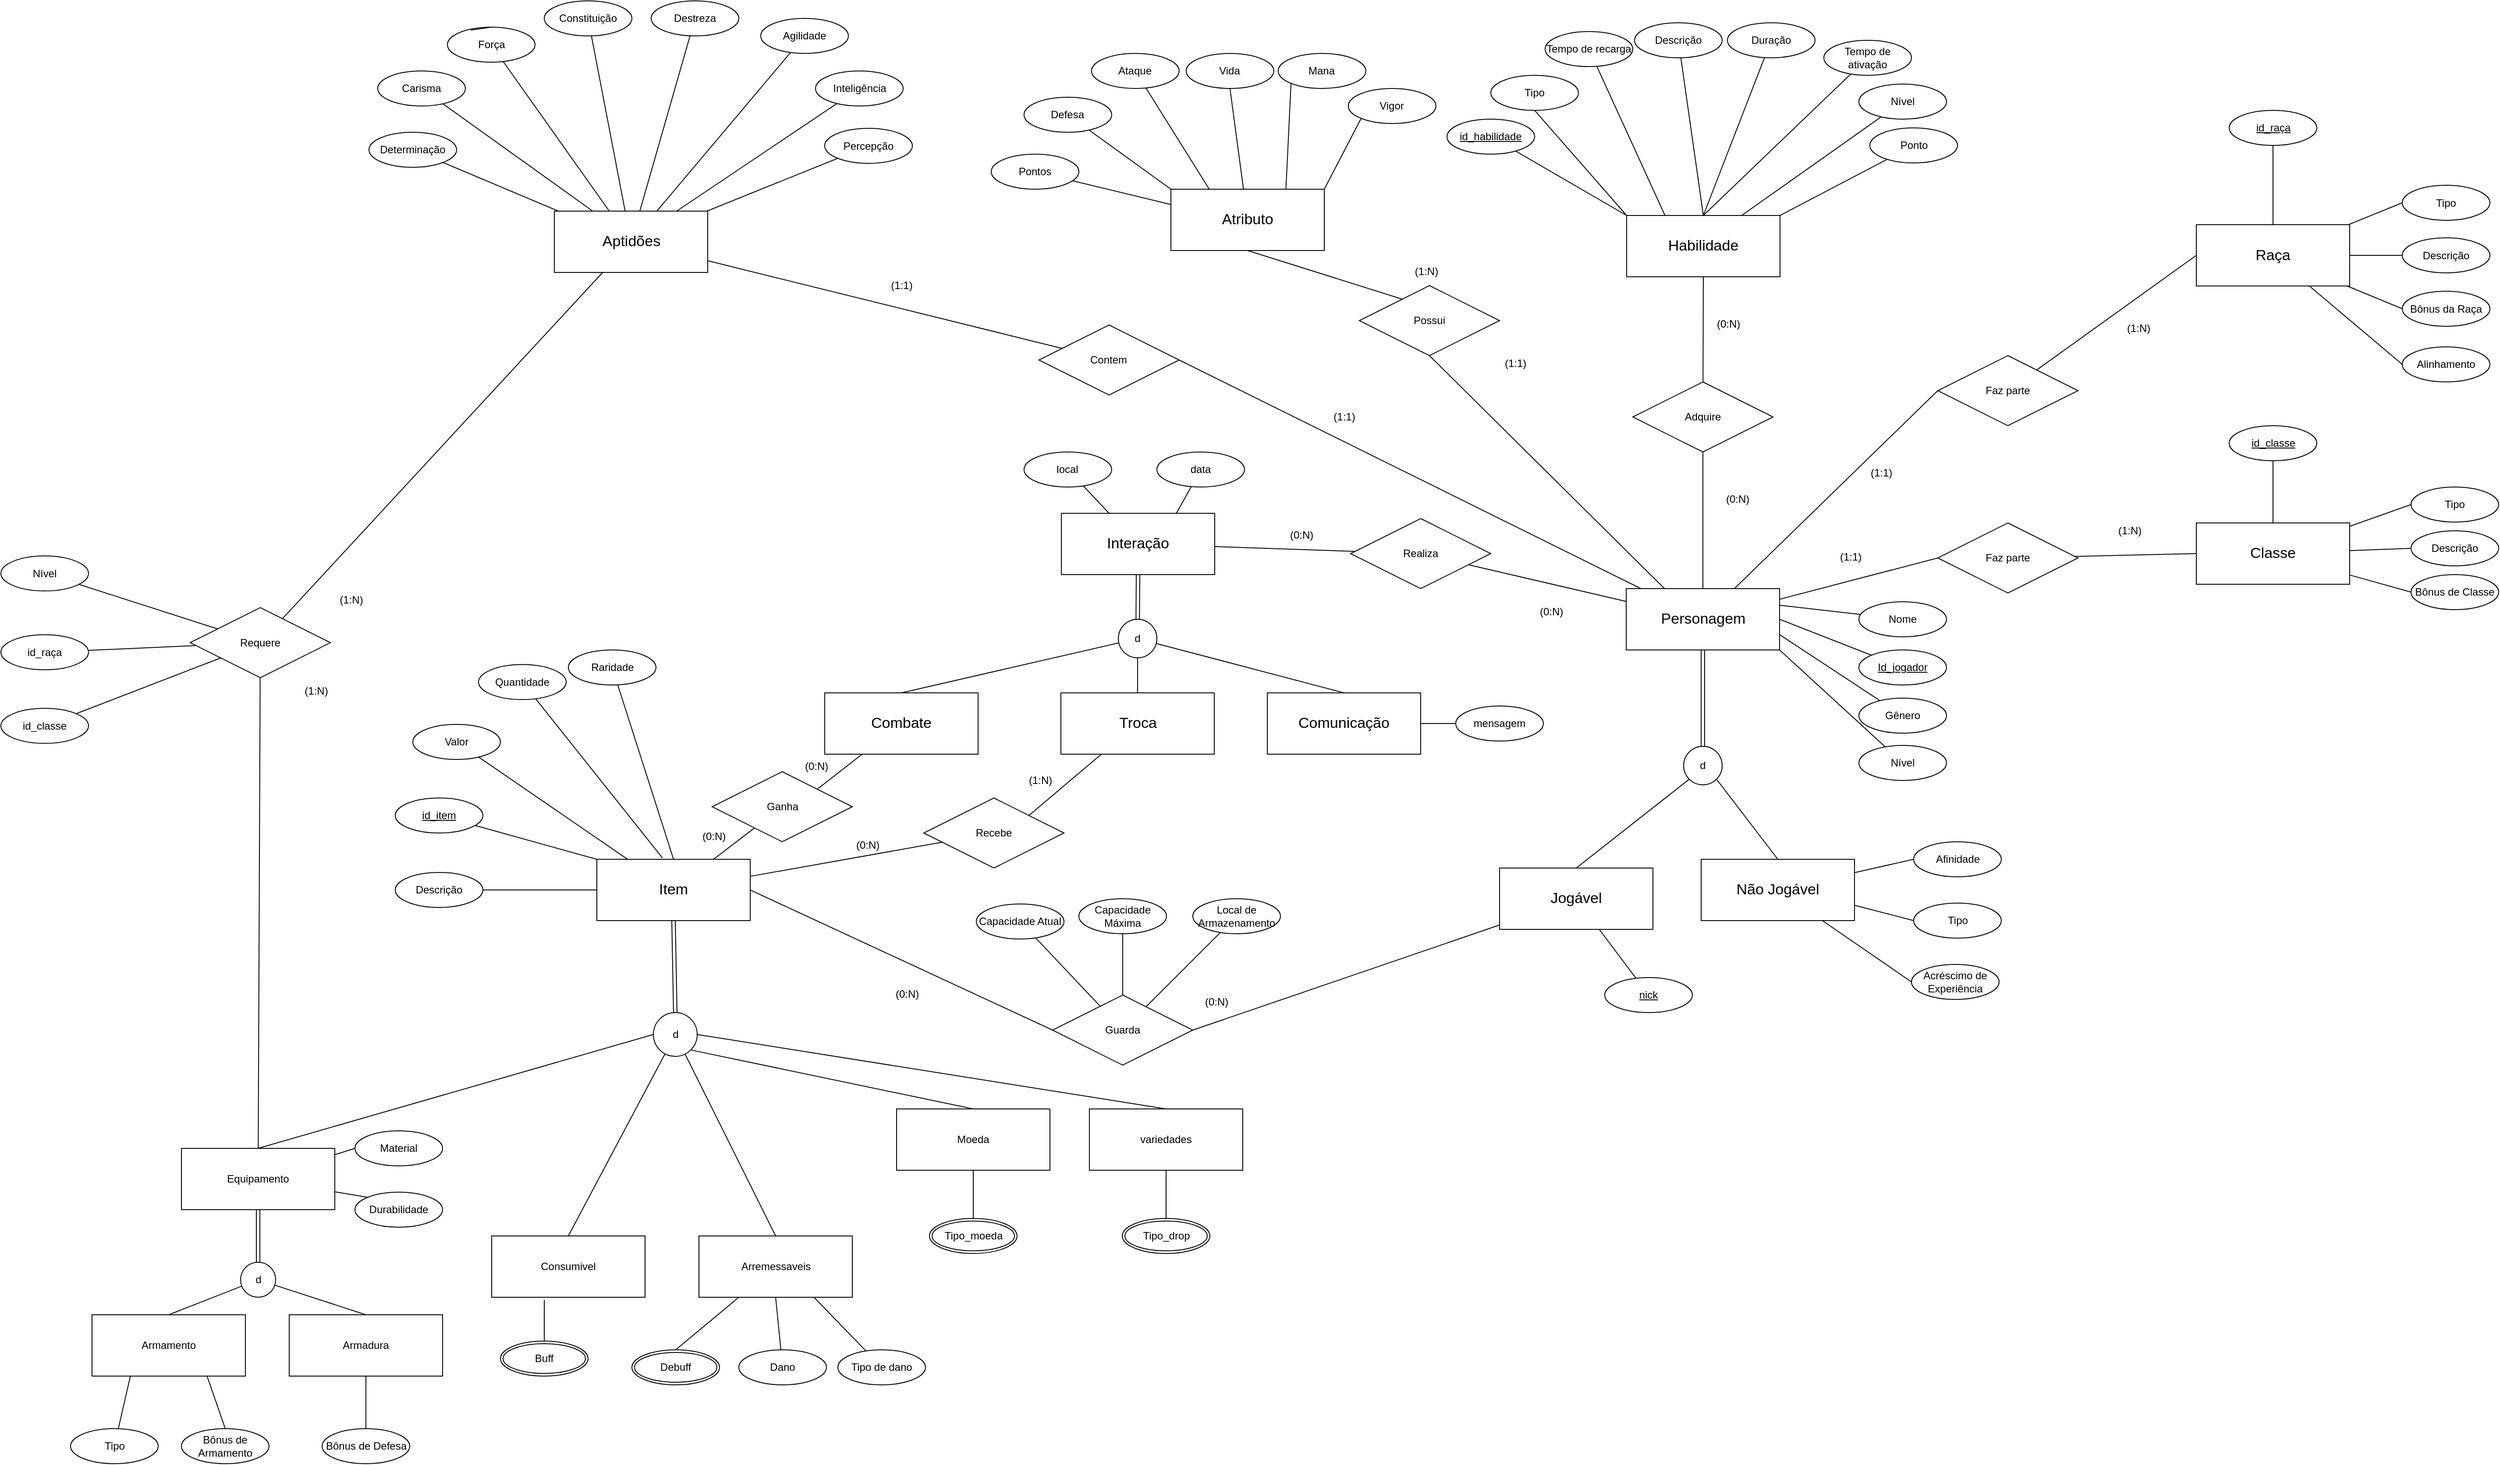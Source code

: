 <mxfile version="14.6.13" type="device"><diagram id="tmsXc1VsLftQK-S9QspB" name="Page-1"><mxGraphModel dx="2292" dy="1714" grid="1" gridSize="10" guides="1" tooltips="1" connect="1" arrows="1" fold="1" page="1" pageScale="1" pageWidth="850" pageHeight="1100" background="none" math="0" shadow="0"><root><mxCell id="0"/><mxCell id="1" parent="0"/><mxCell id="UfMLqXG449x0Nd_zkVN_-4" style="rounded=0;orthogonalLoop=1;jettySize=auto;html=1;entryX=0.5;entryY=0;entryDx=0;entryDy=0;exitX=1;exitY=1;exitDx=0;exitDy=0;endArrow=none;endFill=0;" parent="1" source="UfMLqXG449x0Nd_zkVN_-6" target="UfMLqXG449x0Nd_zkVN_-3" edge="1"><mxGeometry relative="1" as="geometry"/></mxCell><mxCell id="UfMLqXG449x0Nd_zkVN_-5" style="edgeStyle=none;rounded=0;orthogonalLoop=1;jettySize=auto;html=1;entryX=0.5;entryY=0;entryDx=0;entryDy=0;endArrow=none;endFill=0;exitX=0;exitY=1;exitDx=0;exitDy=0;" parent="1" source="UfMLqXG449x0Nd_zkVN_-6" target="UfMLqXG449x0Nd_zkVN_-2" edge="1"><mxGeometry relative="1" as="geometry"/></mxCell><mxCell id="UfMLqXG449x0Nd_zkVN_-10" style="edgeStyle=none;rounded=0;orthogonalLoop=1;jettySize=auto;html=1;entryX=0.5;entryY=1;entryDx=0;entryDy=0;endArrow=none;endFill=0;exitX=0.5;exitY=0;exitDx=0;exitDy=0;" parent="1" source="UfMLqXG449x0Nd_zkVN_-1" target="UfMLqXG449x0Nd_zkVN_-8" edge="1"><mxGeometry relative="1" as="geometry"/></mxCell><mxCell id="UfMLqXG449x0Nd_zkVN_-135" style="edgeStyle=none;rounded=0;orthogonalLoop=1;jettySize=auto;html=1;entryX=0;entryY=0.5;entryDx=0;entryDy=0;endArrow=none;endFill=0;" parent="1" source="UfMLqXG449x0Nd_zkVN_-1" target="UfMLqXG449x0Nd_zkVN_-134" edge="1"><mxGeometry relative="1" as="geometry"/></mxCell><mxCell id="UfMLqXG449x0Nd_zkVN_-152" style="edgeStyle=none;rounded=0;orthogonalLoop=1;jettySize=auto;html=1;entryX=0;entryY=0.5;entryDx=0;entryDy=0;endArrow=none;endFill=0;" parent="1" source="UfMLqXG449x0Nd_zkVN_-1" target="UfMLqXG449x0Nd_zkVN_-151" edge="1"><mxGeometry relative="1" as="geometry"/></mxCell><mxCell id="MLHdVQ06Y4vtIPEDJlPi-19" style="edgeStyle=none;rounded=0;orthogonalLoop=1;jettySize=auto;html=1;endArrow=none;endFill=0;" edge="1" parent="1" source="UfMLqXG449x0Nd_zkVN_-1" target="MLHdVQ06Y4vtIPEDJlPi-6"><mxGeometry relative="1" as="geometry"/></mxCell><mxCell id="MLHdVQ06Y4vtIPEDJlPi-58" style="edgeStyle=none;rounded=0;orthogonalLoop=1;jettySize=auto;html=1;endArrow=none;endFill=0;entryX=1;entryY=0.5;entryDx=0;entryDy=0;" edge="1" parent="1" source="UfMLqXG449x0Nd_zkVN_-1" target="9kv2LusUSg2hMt4kc4yr-14"><mxGeometry relative="1" as="geometry"><mxPoint x="530.0" y="-580" as="targetPoint"/></mxGeometry></mxCell><mxCell id="UfMLqXG449x0Nd_zkVN_-1" value="&lt;font style=&quot;font-size: 17px&quot;&gt;Personagem&lt;/font&gt;" style="whiteSpace=wrap;html=1;align=center;" parent="1" vertex="1"><mxGeometry x="1264.5" y="-189" width="175" height="70" as="geometry"/></mxCell><mxCell id="-CK3nTckYs2CJpSgTwMg-112" style="edgeStyle=none;rounded=0;orthogonalLoop=1;jettySize=auto;html=1;entryX=0;entryY=0.5;entryDx=0;entryDy=0;endArrow=none;endFill=0;" parent="1" source="UfMLqXG449x0Nd_zkVN_-3" target="-CK3nTckYs2CJpSgTwMg-111" edge="1"><mxGeometry relative="1" as="geometry"/></mxCell><mxCell id="MLHdVQ06Y4vtIPEDJlPi-17" style="edgeStyle=none;rounded=0;orthogonalLoop=1;jettySize=auto;html=1;entryX=0;entryY=0.5;entryDx=0;entryDy=0;endArrow=none;endFill=0;" edge="1" parent="1" source="UfMLqXG449x0Nd_zkVN_-3" target="MLHdVQ06Y4vtIPEDJlPi-16"><mxGeometry relative="1" as="geometry"/></mxCell><mxCell id="UfMLqXG449x0Nd_zkVN_-3" value="&lt;font style=&quot;font-size: 17px&quot;&gt;Não Jogável&lt;/font&gt;" style="whiteSpace=wrap;html=1;align=center;" parent="1" vertex="1"><mxGeometry x="1350" y="120" width="175" height="70" as="geometry"/></mxCell><mxCell id="UfMLqXG449x0Nd_zkVN_-7" style="edgeStyle=none;rounded=0;orthogonalLoop=1;jettySize=auto;html=1;entryX=0.5;entryY=1;entryDx=0;entryDy=0;endArrow=none;endFill=0;shape=link;" parent="1" source="UfMLqXG449x0Nd_zkVN_-6" target="UfMLqXG449x0Nd_zkVN_-1" edge="1"><mxGeometry relative="1" as="geometry"/></mxCell><mxCell id="UfMLqXG449x0Nd_zkVN_-6" value="d" style="ellipse;whiteSpace=wrap;html=1;align=center;" parent="1" vertex="1"><mxGeometry x="1330" y="-9" width="44" height="44" as="geometry"/></mxCell><mxCell id="UfMLqXG449x0Nd_zkVN_-11" style="edgeStyle=none;rounded=0;orthogonalLoop=1;jettySize=auto;html=1;entryX=0.5;entryY=1;entryDx=0;entryDy=0;endArrow=none;endFill=0;" parent="1" source="UfMLqXG449x0Nd_zkVN_-8" target="UfMLqXG449x0Nd_zkVN_-9" edge="1"><mxGeometry relative="1" as="geometry"/></mxCell><mxCell id="UfMLqXG449x0Nd_zkVN_-8" value="Adquire" style="shape=rhombus;perimeter=rhombusPerimeter;whiteSpace=wrap;html=1;align=center;" parent="1" vertex="1"><mxGeometry x="1272" y="-425" width="160" height="80" as="geometry"/></mxCell><mxCell id="UfMLqXG449x0Nd_zkVN_-9" value="&lt;font style=&quot;font-size: 17px&quot;&gt;Habilidade&lt;/font&gt;" style="whiteSpace=wrap;html=1;align=center;" parent="1" vertex="1"><mxGeometry x="1265" y="-615" width="175" height="70" as="geometry"/></mxCell><mxCell id="UfMLqXG449x0Nd_zkVN_-12" style="edgeStyle=none;rounded=0;orthogonalLoop=1;jettySize=auto;html=1;entryX=0.5;entryY=1;entryDx=0;entryDy=0;endArrow=none;endFill=0;exitX=0.25;exitY=0;exitDx=0;exitDy=0;" parent="1" source="UfMLqXG449x0Nd_zkVN_-1" target="UfMLqXG449x0Nd_zkVN_-14" edge="1"><mxGeometry relative="1" as="geometry"><mxPoint x="870.003" y="-255" as="sourcePoint"/></mxGeometry></mxCell><mxCell id="UfMLqXG449x0Nd_zkVN_-13" style="edgeStyle=none;rounded=0;orthogonalLoop=1;jettySize=auto;html=1;entryX=0.5;entryY=1;entryDx=0;entryDy=0;endArrow=none;endFill=0;" parent="1" target="UfMLqXG449x0Nd_zkVN_-15" edge="1"><mxGeometry relative="1" as="geometry"><mxPoint x="1062.589" y="-502.584" as="sourcePoint"/></mxGeometry></mxCell><mxCell id="UfMLqXG449x0Nd_zkVN_-14" value="Possui" style="shape=rhombus;perimeter=rhombusPerimeter;whiteSpace=wrap;html=1;align=center;" parent="1" vertex="1"><mxGeometry x="960" y="-535" width="160" height="80" as="geometry"/></mxCell><mxCell id="UfMLqXG449x0Nd_zkVN_-201" style="edgeStyle=none;rounded=0;orthogonalLoop=1;jettySize=auto;html=1;entryX=0.5;entryY=1;entryDx=0;entryDy=0;endArrow=none;endFill=0;" parent="1" source="UfMLqXG449x0Nd_zkVN_-15" target="UfMLqXG449x0Nd_zkVN_-198" edge="1"><mxGeometry relative="1" as="geometry"/></mxCell><mxCell id="UfMLqXG449x0Nd_zkVN_-202" style="edgeStyle=none;rounded=0;orthogonalLoop=1;jettySize=auto;html=1;entryX=0;entryY=1;entryDx=0;entryDy=0;endArrow=none;endFill=0;exitX=0.75;exitY=0;exitDx=0;exitDy=0;" parent="1" source="UfMLqXG449x0Nd_zkVN_-15" target="UfMLqXG449x0Nd_zkVN_-199" edge="1"><mxGeometry relative="1" as="geometry"/></mxCell><mxCell id="UfMLqXG449x0Nd_zkVN_-203" style="edgeStyle=none;rounded=0;orthogonalLoop=1;jettySize=auto;html=1;entryX=0;entryY=1;entryDx=0;entryDy=0;endArrow=none;endFill=0;exitX=1;exitY=0;exitDx=0;exitDy=0;" parent="1" source="UfMLqXG449x0Nd_zkVN_-15" target="UfMLqXG449x0Nd_zkVN_-200" edge="1"><mxGeometry relative="1" as="geometry"/></mxCell><mxCell id="UfMLqXG449x0Nd_zkVN_-15" value="&lt;font style=&quot;font-size: 17px&quot;&gt;Atributo&lt;/font&gt;" style="whiteSpace=wrap;html=1;align=center;" parent="1" vertex="1"><mxGeometry x="745" y="-645" width="175" height="70" as="geometry"/></mxCell><mxCell id="UfMLqXG449x0Nd_zkVN_-16" style="edgeStyle=none;rounded=0;orthogonalLoop=1;jettySize=auto;html=1;entryX=1;entryY=0.5;entryDx=0;entryDy=0;endArrow=none;endFill=0;" parent="1" source="UfMLqXG449x0Nd_zkVN_-2" target="UfMLqXG449x0Nd_zkVN_-18" edge="1"><mxGeometry relative="1" as="geometry"><mxPoint x="1095" y="160" as="sourcePoint"/></mxGeometry></mxCell><mxCell id="UfMLqXG449x0Nd_zkVN_-17" style="edgeStyle=none;rounded=0;orthogonalLoop=1;jettySize=auto;html=1;entryX=1;entryY=0.5;entryDx=0;entryDy=0;endArrow=none;endFill=0;exitX=0;exitY=0.5;exitDx=0;exitDy=0;" parent="1" source="UfMLqXG449x0Nd_zkVN_-18" target="UfMLqXG449x0Nd_zkVN_-19" edge="1"><mxGeometry relative="1" as="geometry"><mxPoint x="732" y="145" as="sourcePoint"/></mxGeometry></mxCell><mxCell id="-CK3nTckYs2CJpSgTwMg-92" style="edgeStyle=none;rounded=0;orthogonalLoop=1;jettySize=auto;html=1;entryX=0.5;entryY=1;entryDx=0;entryDy=0;endArrow=none;endFill=0;" parent="1" source="UfMLqXG449x0Nd_zkVN_-18" target="-CK3nTckYs2CJpSgTwMg-91" edge="1"><mxGeometry relative="1" as="geometry"/></mxCell><mxCell id="UfMLqXG449x0Nd_zkVN_-18" value="Guarda" style="shape=rhombus;perimeter=rhombusPerimeter;whiteSpace=wrap;html=1;align=center;" parent="1" vertex="1"><mxGeometry x="610" y="275" width="160" height="80" as="geometry"/></mxCell><mxCell id="UfMLqXG449x0Nd_zkVN_-68" style="edgeStyle=none;shape=link;rounded=0;orthogonalLoop=1;jettySize=auto;html=1;entryX=0.5;entryY=0;entryDx=0;entryDy=0;endArrow=none;endFill=0;exitX=0.5;exitY=1;exitDx=0;exitDy=0;" parent="1" source="UfMLqXG449x0Nd_zkVN_-19" target="UfMLqXG449x0Nd_zkVN_-65" edge="1"><mxGeometry relative="1" as="geometry"><mxPoint x="210" y="215" as="sourcePoint"/></mxGeometry></mxCell><mxCell id="UfMLqXG449x0Nd_zkVN_-19" value="&lt;font style=&quot;font-size: 17px&quot;&gt;Item&lt;/font&gt;" style="whiteSpace=wrap;html=1;align=center;" parent="1" vertex="1"><mxGeometry x="90.0" y="120" width="175" height="70" as="geometry"/></mxCell><mxCell id="UfMLqXG449x0Nd_zkVN_-95" style="edgeStyle=none;rounded=0;orthogonalLoop=1;jettySize=auto;html=1;entryX=0;entryY=0.5;entryDx=0;entryDy=0;endArrow=none;endFill=0;exitX=1;exitY=0.75;exitDx=0;exitDy=0;" parent="1" source="UfMLqXG449x0Nd_zkVN_-3" target="-CK3nTckYs2CJpSgTwMg-181" edge="1"><mxGeometry relative="1" as="geometry"><mxPoint x="1742.5" y="375" as="targetPoint"/></mxGeometry></mxCell><mxCell id="UfMLqXG449x0Nd_zkVN_-31" value="Moeda" style="whiteSpace=wrap;html=1;align=center;" parent="1" vertex="1"><mxGeometry x="432" y="405" width="175" height="70" as="geometry"/></mxCell><mxCell id="-CK3nTckYs2CJpSgTwMg-12" style="edgeStyle=none;rounded=0;orthogonalLoop=1;jettySize=auto;html=1;entryX=0.343;entryY=1.043;entryDx=0;entryDy=0;endArrow=none;endFill=0;exitX=0.5;exitY=0;exitDx=0;exitDy=0;entryPerimeter=0;" parent="1" source="-CK3nTckYs2CJpSgTwMg-15" target="-CK3nTckYs2CJpSgTwMg-5" edge="1"><mxGeometry relative="1" as="geometry"><mxPoint x="-110.0" y="585" as="sourcePoint"/></mxGeometry></mxCell><mxCell id="UfMLqXG449x0Nd_zkVN_-41" value="Material" style="ellipse;whiteSpace=wrap;html=1;align=center;" parent="1" vertex="1"><mxGeometry x="-186" y="430" width="100" height="40" as="geometry"/></mxCell><mxCell id="UfMLqXG449x0Nd_zkVN_-42" value="Bônus de Defesa" style="ellipse;whiteSpace=wrap;html=1;align=center;" parent="1" vertex="1"><mxGeometry x="-223.5" y="770" width="100" height="40" as="geometry"/></mxCell><mxCell id="UfMLqXG449x0Nd_zkVN_-43" value="Durabilidade" style="ellipse;whiteSpace=wrap;html=1;align=center;" parent="1" vertex="1"><mxGeometry x="-186" y="500" width="100" height="40" as="geometry"/></mxCell><mxCell id="UfMLqXG449x0Nd_zkVN_-44" style="edgeStyle=none;rounded=0;orthogonalLoop=1;jettySize=auto;html=1;entryX=0.5;entryY=0;entryDx=0;entryDy=0;endArrow=none;endFill=0;shape=link;" parent="1" source="UfMLqXG449x0Nd_zkVN_-47" target="UfMLqXG449x0Nd_zkVN_-50" edge="1"><mxGeometry relative="1" as="geometry"/></mxCell><mxCell id="UfMLqXG449x0Nd_zkVN_-45" style="edgeStyle=none;rounded=0;orthogonalLoop=1;jettySize=auto;html=1;endArrow=none;endFill=0;entryX=0;entryY=0.5;entryDx=0;entryDy=0;" parent="1" source="UfMLqXG449x0Nd_zkVN_-47" target="UfMLqXG449x0Nd_zkVN_-41" edge="1"><mxGeometry relative="1" as="geometry"><mxPoint x="-186" y="460" as="targetPoint"/></mxGeometry></mxCell><mxCell id="UfMLqXG449x0Nd_zkVN_-46" style="edgeStyle=none;rounded=0;orthogonalLoop=1;jettySize=auto;html=1;entryX=0;entryY=0;entryDx=0;entryDy=0;endArrow=none;endFill=0;" parent="1" source="UfMLqXG449x0Nd_zkVN_-47" target="UfMLqXG449x0Nd_zkVN_-43" edge="1"><mxGeometry relative="1" as="geometry"/></mxCell><mxCell id="UfMLqXG449x0Nd_zkVN_-47" value="Equipamento" style="whiteSpace=wrap;html=1;align=center;" parent="1" vertex="1"><mxGeometry x="-384" y="450" width="175" height="70" as="geometry"/></mxCell><mxCell id="UfMLqXG449x0Nd_zkVN_-48" style="edgeStyle=none;rounded=0;orthogonalLoop=1;jettySize=auto;html=1;entryX=0.5;entryY=0;entryDx=0;entryDy=0;endArrow=none;endFill=0;" parent="1" source="UfMLqXG449x0Nd_zkVN_-50" target="UfMLqXG449x0Nd_zkVN_-52" edge="1"><mxGeometry relative="1" as="geometry"/></mxCell><mxCell id="UfMLqXG449x0Nd_zkVN_-49" style="edgeStyle=none;rounded=0;orthogonalLoop=1;jettySize=auto;html=1;entryX=0.5;entryY=0;entryDx=0;entryDy=0;endArrow=none;endFill=0;entryPerimeter=0;" parent="1" source="UfMLqXG449x0Nd_zkVN_-50" target="UfMLqXG449x0Nd_zkVN_-54" edge="1"><mxGeometry relative="1" as="geometry"/></mxCell><mxCell id="UfMLqXG449x0Nd_zkVN_-50" value="d" style="ellipse;whiteSpace=wrap;html=1;align=center;" parent="1" vertex="1"><mxGeometry x="-316.5" y="580" width="40" height="40" as="geometry"/></mxCell><mxCell id="UfMLqXG449x0Nd_zkVN_-51" style="edgeStyle=none;rounded=0;orthogonalLoop=1;jettySize=auto;html=1;entryX=0.5;entryY=0;entryDx=0;entryDy=0;endArrow=none;endFill=0;exitX=0.75;exitY=1;exitDx=0;exitDy=0;" parent="1" source="UfMLqXG449x0Nd_zkVN_-52" target="-CK3nTckYs2CJpSgTwMg-30" edge="1"><mxGeometry relative="1" as="geometry"><mxPoint x="-334" y="770" as="targetPoint"/></mxGeometry></mxCell><mxCell id="UfMLqXG449x0Nd_zkVN_-52" value="Armamento" style="whiteSpace=wrap;html=1;align=center;" parent="1" vertex="1"><mxGeometry x="-486" y="640" width="175" height="70" as="geometry"/></mxCell><mxCell id="UfMLqXG449x0Nd_zkVN_-53" style="edgeStyle=none;rounded=0;orthogonalLoop=1;jettySize=auto;html=1;endArrow=none;endFill=0;entryX=0.5;entryY=0;entryDx=0;entryDy=0;" parent="1" source="UfMLqXG449x0Nd_zkVN_-54" target="UfMLqXG449x0Nd_zkVN_-42" edge="1"><mxGeometry relative="1" as="geometry"/></mxCell><mxCell id="UfMLqXG449x0Nd_zkVN_-54" value="Armadura" style="whiteSpace=wrap;html=1;align=center;" parent="1" vertex="1"><mxGeometry x="-261" y="640" width="175" height="70" as="geometry"/></mxCell><mxCell id="UfMLqXG449x0Nd_zkVN_-55" value="variedades" style="whiteSpace=wrap;html=1;align=center;" parent="1" vertex="1"><mxGeometry x="652" y="405" width="175" height="70" as="geometry"/></mxCell><mxCell id="UfMLqXG449x0Nd_zkVN_-56" value="" style="edgeStyle=none;rounded=0;orthogonalLoop=1;jettySize=auto;html=1;endArrow=none;endFill=0;entryX=0.5;entryY=1;entryDx=0;entryDy=0;" parent="1" source="UfMLqXG449x0Nd_zkVN_-57" target="UfMLqXG449x0Nd_zkVN_-31" edge="1"><mxGeometry relative="1" as="geometry"/></mxCell><mxCell id="UfMLqXG449x0Nd_zkVN_-57" value="Tipo_moeda" style="ellipse;shape=doubleEllipse;margin=3;whiteSpace=wrap;html=1;align=center;strokeWidth=1;" parent="1" vertex="1"><mxGeometry x="469.5" y="530" width="100" height="40" as="geometry"/></mxCell><mxCell id="UfMLqXG449x0Nd_zkVN_-58" value="" style="edgeStyle=none;rounded=0;orthogonalLoop=1;jettySize=auto;html=1;endArrow=none;endFill=0;entryX=0.5;entryY=1;entryDx=0;entryDy=0;" parent="1" source="UfMLqXG449x0Nd_zkVN_-59" target="UfMLqXG449x0Nd_zkVN_-55" edge="1"><mxGeometry relative="1" as="geometry"><mxPoint x="612" y="485" as="targetPoint"/></mxGeometry></mxCell><mxCell id="UfMLqXG449x0Nd_zkVN_-59" value="Tipo_drop" style="ellipse;shape=doubleEllipse;margin=3;whiteSpace=wrap;html=1;align=center;strokeWidth=1;" parent="1" vertex="1"><mxGeometry x="689.5" y="530" width="100" height="40" as="geometry"/></mxCell><mxCell id="UfMLqXG449x0Nd_zkVN_-60" style="edgeStyle=none;rounded=0;orthogonalLoop=1;jettySize=auto;html=1;entryX=0.25;entryY=1;entryDx=0;entryDy=0;endArrow=none;endFill=0;" parent="1" source="UfMLqXG449x0Nd_zkVN_-61" target="UfMLqXG449x0Nd_zkVN_-52" edge="1"><mxGeometry relative="1" as="geometry"/></mxCell><mxCell id="UfMLqXG449x0Nd_zkVN_-61" value="Tipo" style="ellipse;whiteSpace=wrap;html=1;align=center;strokeWidth=1;" parent="1" vertex="1"><mxGeometry x="-510.5" y="770" width="100" height="40" as="geometry"/></mxCell><mxCell id="UfMLqXG449x0Nd_zkVN_-63" style="edgeStyle=none;rounded=0;orthogonalLoop=1;jettySize=auto;html=1;entryX=0.5;entryY=0;entryDx=0;entryDy=0;endArrow=none;endFill=0;exitX=0;exitY=0.5;exitDx=0;exitDy=0;" parent="1" source="UfMLqXG449x0Nd_zkVN_-65" target="UfMLqXG449x0Nd_zkVN_-47" edge="1"><mxGeometry relative="1" as="geometry"><mxPoint x="191.923" y="318.946" as="sourcePoint"/><mxPoint x="202" y="421.67" as="targetPoint"/></mxGeometry></mxCell><mxCell id="UfMLqXG449x0Nd_zkVN_-64" style="edgeStyle=none;rounded=0;orthogonalLoop=1;jettySize=auto;html=1;entryX=0.5;entryY=0;entryDx=0;entryDy=0;endArrow=none;endFill=0;exitX=1;exitY=1;exitDx=0;exitDy=0;" parent="1" source="UfMLqXG449x0Nd_zkVN_-65" target="UfMLqXG449x0Nd_zkVN_-31" edge="1"><mxGeometry relative="1" as="geometry"><mxPoint x="220.159" y="310.051" as="sourcePoint"/><mxPoint x="442" y="421.67" as="targetPoint"/></mxGeometry></mxCell><mxCell id="MLHdVQ06Y4vtIPEDJlPi-80" style="edgeStyle=none;rounded=0;orthogonalLoop=1;jettySize=auto;html=1;entryX=0.5;entryY=0;entryDx=0;entryDy=0;endArrow=none;endFill=0;" edge="1" parent="1" source="UfMLqXG449x0Nd_zkVN_-65" target="-CK3nTckYs2CJpSgTwMg-5"><mxGeometry relative="1" as="geometry"/></mxCell><mxCell id="MLHdVQ06Y4vtIPEDJlPi-81" style="edgeStyle=none;rounded=0;orthogonalLoop=1;jettySize=auto;html=1;entryX=0.5;entryY=0;entryDx=0;entryDy=0;endArrow=none;endFill=0;" edge="1" parent="1" source="UfMLqXG449x0Nd_zkVN_-65" target="-CK3nTckYs2CJpSgTwMg-9"><mxGeometry relative="1" as="geometry"/></mxCell><mxCell id="UfMLqXG449x0Nd_zkVN_-65" value="d" style="ellipse;whiteSpace=wrap;html=1;align=center;" parent="1" vertex="1"><mxGeometry x="154.5" y="295" width="50" height="50" as="geometry"/></mxCell><mxCell id="UfMLqXG449x0Nd_zkVN_-67" style="edgeStyle=none;rounded=0;orthogonalLoop=1;jettySize=auto;html=1;entryX=1;entryY=0.5;entryDx=0;entryDy=0;endArrow=none;endFill=0;exitX=0.5;exitY=0;exitDx=0;exitDy=0;" parent="1" source="UfMLqXG449x0Nd_zkVN_-55" target="UfMLqXG449x0Nd_zkVN_-65" edge="1"><mxGeometry relative="1" as="geometry"><mxPoint x="522" y="421.67" as="sourcePoint"/></mxGeometry></mxCell><mxCell id="MLHdVQ06Y4vtIPEDJlPi-76" style="edgeStyle=none;rounded=0;orthogonalLoop=1;jettySize=auto;html=1;endArrow=none;endFill=0;" edge="1" parent="1" source="UfMLqXG449x0Nd_zkVN_-2" target="MLHdVQ06Y4vtIPEDJlPi-75"><mxGeometry relative="1" as="geometry"/></mxCell><mxCell id="UfMLqXG449x0Nd_zkVN_-2" value="&lt;font style=&quot;font-size: 17px&quot;&gt;Jogável&lt;/font&gt;" style="whiteSpace=wrap;html=1;align=center;" parent="1" vertex="1"><mxGeometry x="1120" y="130" width="175" height="70" as="geometry"/></mxCell><mxCell id="9kv2LusUSg2hMt4kc4yr-7" style="edgeStyle=none;rounded=0;orthogonalLoop=1;jettySize=auto;html=1;endArrow=none;endFill=0;" parent="1" source="UfMLqXG449x0Nd_zkVN_-98" target="9kv2LusUSg2hMt4kc4yr-1" edge="1"><mxGeometry relative="1" as="geometry"/></mxCell><mxCell id="UfMLqXG449x0Nd_zkVN_-98" value="Força" style="ellipse;whiteSpace=wrap;html=1;align=center;strokeWidth=1;" parent="1" vertex="1"><mxGeometry x="-80.5" y="-830" width="100" height="40" as="geometry"/></mxCell><mxCell id="9kv2LusUSg2hMt4kc4yr-8" style="edgeStyle=none;rounded=0;orthogonalLoop=1;jettySize=auto;html=1;endArrow=none;endFill=0;" parent="1" source="UfMLqXG449x0Nd_zkVN_-99" target="9kv2LusUSg2hMt4kc4yr-1" edge="1"><mxGeometry relative="1" as="geometry"/></mxCell><mxCell id="UfMLqXG449x0Nd_zkVN_-99" value="Constituição" style="ellipse;whiteSpace=wrap;html=1;align=center;strokeWidth=1;" parent="1" vertex="1"><mxGeometry x="30" y="-860" width="100" height="40" as="geometry"/></mxCell><mxCell id="9kv2LusUSg2hMt4kc4yr-9" style="edgeStyle=none;rounded=0;orthogonalLoop=1;jettySize=auto;html=1;endArrow=none;endFill=0;" parent="1" source="UfMLqXG449x0Nd_zkVN_-100" target="9kv2LusUSg2hMt4kc4yr-1" edge="1"><mxGeometry relative="1" as="geometry"/></mxCell><mxCell id="UfMLqXG449x0Nd_zkVN_-100" value="Destreza" style="ellipse;whiteSpace=wrap;html=1;align=center;strokeWidth=1;" parent="1" vertex="1"><mxGeometry x="152" y="-860" width="100" height="40" as="geometry"/></mxCell><mxCell id="9kv2LusUSg2hMt4kc4yr-10" style="edgeStyle=none;rounded=0;orthogonalLoop=1;jettySize=auto;html=1;endArrow=none;endFill=0;" parent="1" source="UfMLqXG449x0Nd_zkVN_-101" target="9kv2LusUSg2hMt4kc4yr-1" edge="1"><mxGeometry relative="1" as="geometry"/></mxCell><mxCell id="UfMLqXG449x0Nd_zkVN_-101" value="Agilidade" style="ellipse;whiteSpace=wrap;html=1;align=center;strokeWidth=1;" parent="1" vertex="1"><mxGeometry x="277" y="-840" width="100" height="40" as="geometry"/></mxCell><mxCell id="9kv2LusUSg2hMt4kc4yr-12" style="edgeStyle=none;rounded=0;orthogonalLoop=1;jettySize=auto;html=1;endArrow=none;endFill=0;" parent="1" source="UfMLqXG449x0Nd_zkVN_-102" target="9kv2LusUSg2hMt4kc4yr-1" edge="1"><mxGeometry relative="1" as="geometry"/></mxCell><mxCell id="UfMLqXG449x0Nd_zkVN_-102" value="Inteligência" style="ellipse;whiteSpace=wrap;html=1;align=center;strokeWidth=1;" parent="1" vertex="1"><mxGeometry x="339.5" y="-780" width="100" height="40" as="geometry"/></mxCell><mxCell id="9kv2LusUSg2hMt4kc4yr-13" style="edgeStyle=none;rounded=0;orthogonalLoop=1;jettySize=auto;html=1;endArrow=none;endFill=0;" parent="1" source="UfMLqXG449x0Nd_zkVN_-103" target="9kv2LusUSg2hMt4kc4yr-1" edge="1"><mxGeometry relative="1" as="geometry"/></mxCell><mxCell id="UfMLqXG449x0Nd_zkVN_-103" value="Percepção" style="ellipse;whiteSpace=wrap;html=1;align=center;strokeWidth=1;" parent="1" vertex="1"><mxGeometry x="350" y="-714.5" width="100" height="40" as="geometry"/></mxCell><mxCell id="9kv2LusUSg2hMt4kc4yr-6" style="edgeStyle=none;rounded=0;orthogonalLoop=1;jettySize=auto;html=1;entryX=0.25;entryY=0;entryDx=0;entryDy=0;endArrow=none;endFill=0;" parent="1" source="UfMLqXG449x0Nd_zkVN_-104" target="9kv2LusUSg2hMt4kc4yr-1" edge="1"><mxGeometry relative="1" as="geometry"/></mxCell><mxCell id="UfMLqXG449x0Nd_zkVN_-104" value="Carisma" style="ellipse;whiteSpace=wrap;html=1;align=center;strokeWidth=1;" parent="1" vertex="1"><mxGeometry x="-160" y="-780" width="100" height="40" as="geometry"/></mxCell><mxCell id="9kv2LusUSg2hMt4kc4yr-4" style="rounded=0;orthogonalLoop=1;jettySize=auto;html=1;endArrow=none;endFill=0;" parent="1" source="UfMLqXG449x0Nd_zkVN_-105" target="9kv2LusUSg2hMt4kc4yr-1" edge="1"><mxGeometry relative="1" as="geometry"/></mxCell><mxCell id="UfMLqXG449x0Nd_zkVN_-105" value="Determinação" style="ellipse;whiteSpace=wrap;html=1;align=center;strokeWidth=1;" parent="1" vertex="1"><mxGeometry x="-170" y="-710" width="100" height="40" as="geometry"/></mxCell><mxCell id="UfMLqXG449x0Nd_zkVN_-114" style="edgeStyle=none;rounded=0;orthogonalLoop=1;jettySize=auto;html=1;entryX=0;entryY=0;entryDx=0;entryDy=0;endArrow=none;endFill=0;" parent="1" source="UfMLqXG449x0Nd_zkVN_-115" target="UfMLqXG449x0Nd_zkVN_-9" edge="1"><mxGeometry relative="1" as="geometry"><mxPoint x="1617.5" y="-805.0" as="targetPoint"/></mxGeometry></mxCell><mxCell id="UfMLqXG449x0Nd_zkVN_-115" value="id_habilidade" style="ellipse;whiteSpace=wrap;html=1;align=center;fontStyle=4" parent="1" vertex="1"><mxGeometry x="1060" y="-725" width="100" height="40" as="geometry"/></mxCell><mxCell id="UfMLqXG449x0Nd_zkVN_-116" style="edgeStyle=none;rounded=0;orthogonalLoop=1;jettySize=auto;html=1;entryX=0;entryY=0;entryDx=0;entryDy=0;endArrow=none;endFill=0;exitX=0.5;exitY=1;exitDx=0;exitDy=0;" parent="1" source="UfMLqXG449x0Nd_zkVN_-117" target="UfMLqXG449x0Nd_zkVN_-9" edge="1"><mxGeometry relative="1" as="geometry"><mxPoint x="1642.5" y="-805.0" as="targetPoint"/></mxGeometry></mxCell><mxCell id="UfMLqXG449x0Nd_zkVN_-117" value="Tipo" style="ellipse;whiteSpace=wrap;html=1;align=center;" parent="1" vertex="1"><mxGeometry x="1110" y="-775" width="100" height="40" as="geometry"/></mxCell><mxCell id="UfMLqXG449x0Nd_zkVN_-118" style="edgeStyle=none;rounded=0;orthogonalLoop=1;jettySize=auto;html=1;endArrow=none;endFill=0;entryX=0.25;entryY=0;entryDx=0;entryDy=0;" parent="1" source="UfMLqXG449x0Nd_zkVN_-119" target="UfMLqXG449x0Nd_zkVN_-9" edge="1"><mxGeometry relative="1" as="geometry"><mxPoint x="1550" y="-575" as="targetPoint"/></mxGeometry></mxCell><mxCell id="UfMLqXG449x0Nd_zkVN_-119" value="Tempo de recarga" style="ellipse;whiteSpace=wrap;html=1;align=center;strokeWidth=1;" parent="1" vertex="1"><mxGeometry x="1172" y="-825" width="100" height="40" as="geometry"/></mxCell><mxCell id="UfMLqXG449x0Nd_zkVN_-120" style="edgeStyle=none;rounded=0;orthogonalLoop=1;jettySize=auto;html=1;entryX=0.5;entryY=0;entryDx=0;entryDy=0;endArrow=none;endFill=0;" parent="1" source="UfMLqXG449x0Nd_zkVN_-121" target="UfMLqXG449x0Nd_zkVN_-9" edge="1"><mxGeometry relative="1" as="geometry"><mxPoint x="1667.5" y="-805.0" as="targetPoint"/></mxGeometry></mxCell><mxCell id="UfMLqXG449x0Nd_zkVN_-121" value="Descrição" style="ellipse;whiteSpace=wrap;html=1;align=center;strokeWidth=1;" parent="1" vertex="1"><mxGeometry x="1274" y="-835" width="100" height="40" as="geometry"/></mxCell><mxCell id="UfMLqXG449x0Nd_zkVN_-123" style="edgeStyle=none;rounded=0;orthogonalLoop=1;jettySize=auto;html=1;entryX=0.5;entryY=0;entryDx=0;entryDy=0;endArrow=none;endFill=0;" parent="1" source="UfMLqXG449x0Nd_zkVN_-122" target="UfMLqXG449x0Nd_zkVN_-9" edge="1"><mxGeometry relative="1" as="geometry"/></mxCell><mxCell id="UfMLqXG449x0Nd_zkVN_-122" value="Duração" style="ellipse;whiteSpace=wrap;html=1;align=center;strokeWidth=1;" parent="1" vertex="1"><mxGeometry x="1380" y="-835" width="100" height="40" as="geometry"/></mxCell><mxCell id="UfMLqXG449x0Nd_zkVN_-125" style="edgeStyle=none;rounded=0;orthogonalLoop=1;jettySize=auto;html=1;entryX=0.5;entryY=0;entryDx=0;entryDy=0;endArrow=none;endFill=0;" parent="1" source="UfMLqXG449x0Nd_zkVN_-124" target="UfMLqXG449x0Nd_zkVN_-9" edge="1"><mxGeometry relative="1" as="geometry"/></mxCell><mxCell id="UfMLqXG449x0Nd_zkVN_-124" value="Tempo de ativação" style="ellipse;whiteSpace=wrap;html=1;align=center;strokeWidth=1;" parent="1" vertex="1"><mxGeometry x="1490" y="-815" width="100" height="40" as="geometry"/></mxCell><mxCell id="UfMLqXG449x0Nd_zkVN_-128" style="edgeStyle=none;rounded=0;orthogonalLoop=1;jettySize=auto;html=1;endArrow=none;endFill=0;" parent="1" source="UfMLqXG449x0Nd_zkVN_-126" edge="1"><mxGeometry relative="1" as="geometry"><mxPoint x="1440" y="-170" as="targetPoint"/></mxGeometry></mxCell><mxCell id="UfMLqXG449x0Nd_zkVN_-126" value="Nome" style="ellipse;whiteSpace=wrap;html=1;align=center;" parent="1" vertex="1"><mxGeometry x="1530" y="-174" width="100" height="40" as="geometry"/></mxCell><mxCell id="UfMLqXG449x0Nd_zkVN_-129" style="edgeStyle=none;rounded=0;orthogonalLoop=1;jettySize=auto;html=1;entryX=1;entryY=0.5;entryDx=0;entryDy=0;endArrow=none;endFill=0;" parent="1" source="UfMLqXG449x0Nd_zkVN_-127" target="UfMLqXG449x0Nd_zkVN_-1" edge="1"><mxGeometry relative="1" as="geometry"><mxPoint x="1984.5" y="91" as="targetPoint"/></mxGeometry></mxCell><mxCell id="UfMLqXG449x0Nd_zkVN_-127" value="&lt;u&gt;Id_jogador&lt;/u&gt;" style="ellipse;whiteSpace=wrap;html=1;align=center;strokeWidth=1;" parent="1" vertex="1"><mxGeometry x="1530" y="-119" width="100" height="40" as="geometry"/></mxCell><mxCell id="UfMLqXG449x0Nd_zkVN_-171" style="edgeStyle=none;rounded=0;orthogonalLoop=1;jettySize=auto;html=1;entryX=0;entryY=0.5;entryDx=0;entryDy=0;endArrow=none;endFill=0;" parent="1" source="UfMLqXG449x0Nd_zkVN_-132" target="UfMLqXG449x0Nd_zkVN_-167" edge="1"><mxGeometry relative="1" as="geometry"/></mxCell><mxCell id="UfMLqXG449x0Nd_zkVN_-172" style="edgeStyle=none;rounded=0;orthogonalLoop=1;jettySize=auto;html=1;entryX=0;entryY=0.5;entryDx=0;entryDy=0;endArrow=none;endFill=0;" parent="1" source="UfMLqXG449x0Nd_zkVN_-132" target="UfMLqXG449x0Nd_zkVN_-169" edge="1"><mxGeometry relative="1" as="geometry"/></mxCell><mxCell id="UfMLqXG449x0Nd_zkVN_-173" style="edgeStyle=none;rounded=0;orthogonalLoop=1;jettySize=auto;html=1;entryX=0;entryY=0.5;entryDx=0;entryDy=0;endArrow=none;endFill=0;" parent="1" source="UfMLqXG449x0Nd_zkVN_-132" target="UfMLqXG449x0Nd_zkVN_-170" edge="1"><mxGeometry relative="1" as="geometry"/></mxCell><mxCell id="UfMLqXG449x0Nd_zkVN_-187" style="edgeStyle=none;rounded=0;orthogonalLoop=1;jettySize=auto;html=1;entryX=0;entryY=0.5;entryDx=0;entryDy=0;endArrow=none;endFill=0;" parent="1" source="UfMLqXG449x0Nd_zkVN_-132" target="UfMLqXG449x0Nd_zkVN_-186" edge="1"><mxGeometry relative="1" as="geometry"/></mxCell><mxCell id="-CK3nTckYs2CJpSgTwMg-106" style="edgeStyle=none;rounded=0;orthogonalLoop=1;jettySize=auto;html=1;entryX=0.5;entryY=1;entryDx=0;entryDy=0;endArrow=none;endFill=0;" parent="1" source="UfMLqXG449x0Nd_zkVN_-132" target="-CK3nTckYs2CJpSgTwMg-104" edge="1"><mxGeometry relative="1" as="geometry"/></mxCell><mxCell id="UfMLqXG449x0Nd_zkVN_-132" value="&lt;font style=&quot;font-size: 17px&quot;&gt;Raça&lt;/font&gt;" style="whiteSpace=wrap;html=1;align=center;" parent="1" vertex="1"><mxGeometry x="1915" y="-604.5" width="175" height="70" as="geometry"/></mxCell><mxCell id="UfMLqXG449x0Nd_zkVN_-136" style="edgeStyle=none;rounded=0;orthogonalLoop=1;jettySize=auto;html=1;entryX=0;entryY=0.5;entryDx=0;entryDy=0;endArrow=none;endFill=0;" parent="1" source="UfMLqXG449x0Nd_zkVN_-134" target="UfMLqXG449x0Nd_zkVN_-132" edge="1"><mxGeometry relative="1" as="geometry"/></mxCell><mxCell id="UfMLqXG449x0Nd_zkVN_-134" value="Faz parte" style="shape=rhombus;perimeter=rhombusPerimeter;whiteSpace=wrap;html=1;align=center;" parent="1" vertex="1"><mxGeometry x="1620" y="-455" width="160" height="80" as="geometry"/></mxCell><mxCell id="UfMLqXG449x0Nd_zkVN_-166" style="edgeStyle=none;rounded=0;orthogonalLoop=1;jettySize=auto;html=1;entryX=0;entryY=0.5;entryDx=0;entryDy=0;endArrow=none;endFill=0;" parent="1" source="UfMLqXG449x0Nd_zkVN_-151" target="UfMLqXG449x0Nd_zkVN_-154" edge="1"><mxGeometry relative="1" as="geometry"/></mxCell><mxCell id="UfMLqXG449x0Nd_zkVN_-151" value="Faz parte" style="shape=rhombus;perimeter=rhombusPerimeter;whiteSpace=wrap;html=1;align=center;" parent="1" vertex="1"><mxGeometry x="1620" y="-264" width="160" height="80" as="geometry"/></mxCell><mxCell id="UfMLqXG449x0Nd_zkVN_-177" style="edgeStyle=none;rounded=0;orthogonalLoop=1;jettySize=auto;html=1;entryX=0;entryY=0.5;entryDx=0;entryDy=0;endArrow=none;endFill=0;" parent="1" source="UfMLqXG449x0Nd_zkVN_-154" target="UfMLqXG449x0Nd_zkVN_-174" edge="1"><mxGeometry relative="1" as="geometry"/></mxCell><mxCell id="UfMLqXG449x0Nd_zkVN_-178" style="edgeStyle=none;rounded=0;orthogonalLoop=1;jettySize=auto;html=1;entryX=0;entryY=0.5;entryDx=0;entryDy=0;endArrow=none;endFill=0;" parent="1" source="UfMLqXG449x0Nd_zkVN_-154" target="UfMLqXG449x0Nd_zkVN_-175" edge="1"><mxGeometry relative="1" as="geometry"/></mxCell><mxCell id="UfMLqXG449x0Nd_zkVN_-179" style="edgeStyle=none;rounded=0;orthogonalLoop=1;jettySize=auto;html=1;entryX=0;entryY=0.5;entryDx=0;entryDy=0;endArrow=none;endFill=0;" parent="1" source="UfMLqXG449x0Nd_zkVN_-154" target="UfMLqXG449x0Nd_zkVN_-176" edge="1"><mxGeometry relative="1" as="geometry"/></mxCell><mxCell id="-CK3nTckYs2CJpSgTwMg-108" style="edgeStyle=none;rounded=0;orthogonalLoop=1;jettySize=auto;html=1;entryX=0.5;entryY=1;entryDx=0;entryDy=0;endArrow=none;endFill=0;" parent="1" source="UfMLqXG449x0Nd_zkVN_-154" target="-CK3nTckYs2CJpSgTwMg-107" edge="1"><mxGeometry relative="1" as="geometry"/></mxCell><mxCell id="UfMLqXG449x0Nd_zkVN_-154" value="&lt;font style=&quot;font-size: 17px&quot;&gt;Classe&lt;/font&gt;" style="whiteSpace=wrap;html=1;align=center;" parent="1" vertex="1"><mxGeometry x="1915" y="-264" width="175" height="70" as="geometry"/></mxCell><mxCell id="UfMLqXG449x0Nd_zkVN_-167" value="Tipo" style="ellipse;whiteSpace=wrap;html=1;align=center;strokeWidth=1;" parent="1" vertex="1"><mxGeometry x="2150" y="-649.5" width="100" height="40" as="geometry"/></mxCell><mxCell id="UfMLqXG449x0Nd_zkVN_-169" value="Descrição" style="ellipse;whiteSpace=wrap;html=1;align=center;strokeWidth=1;" parent="1" vertex="1"><mxGeometry x="2150" y="-589.5" width="100" height="40" as="geometry"/></mxCell><mxCell id="UfMLqXG449x0Nd_zkVN_-170" value="Bônus da Raça" style="ellipse;whiteSpace=wrap;html=1;align=center;strokeWidth=1;" parent="1" vertex="1"><mxGeometry x="2150" y="-528.5" width="100" height="40" as="geometry"/></mxCell><mxCell id="UfMLqXG449x0Nd_zkVN_-174" value="Tipo" style="ellipse;whiteSpace=wrap;html=1;align=center;strokeWidth=1;" parent="1" vertex="1"><mxGeometry x="2160" y="-305" width="100" height="40" as="geometry"/></mxCell><mxCell id="UfMLqXG449x0Nd_zkVN_-175" value="Descrição" style="ellipse;whiteSpace=wrap;html=1;align=center;strokeWidth=1;" parent="1" vertex="1"><mxGeometry x="2160" y="-255" width="100" height="40" as="geometry"/></mxCell><mxCell id="UfMLqXG449x0Nd_zkVN_-176" value="Bônus de Classe" style="ellipse;whiteSpace=wrap;html=1;align=center;strokeWidth=1;" parent="1" vertex="1"><mxGeometry x="2160" y="-205" width="100" height="40" as="geometry"/></mxCell><mxCell id="UfMLqXG449x0Nd_zkVN_-185" style="edgeStyle=none;rounded=0;orthogonalLoop=1;jettySize=auto;html=1;entryX=1;entryY=0.75;entryDx=0;entryDy=0;endArrow=none;endFill=0;" parent="1" source="UfMLqXG449x0Nd_zkVN_-184" target="UfMLqXG449x0Nd_zkVN_-1" edge="1"><mxGeometry relative="1" as="geometry"><mxPoint x="1984.5" y="108.5" as="targetPoint"/></mxGeometry></mxCell><mxCell id="UfMLqXG449x0Nd_zkVN_-184" value="Gênero" style="ellipse;whiteSpace=wrap;html=1;align=center;" parent="1" vertex="1"><mxGeometry x="1530" y="-64.0" width="100" height="40" as="geometry"/></mxCell><mxCell id="UfMLqXG449x0Nd_zkVN_-186" value="Alinhamento" style="ellipse;whiteSpace=wrap;html=1;align=center;strokeWidth=1;" parent="1" vertex="1"><mxGeometry x="2150" y="-465" width="100" height="40" as="geometry"/></mxCell><mxCell id="UfMLqXG449x0Nd_zkVN_-189" style="edgeStyle=none;rounded=0;orthogonalLoop=1;jettySize=auto;html=1;endArrow=none;endFill=0;entryX=1;entryY=1;entryDx=0;entryDy=0;" parent="1" source="UfMLqXG449x0Nd_zkVN_-188" target="UfMLqXG449x0Nd_zkVN_-1" edge="1"><mxGeometry relative="1" as="geometry"><mxPoint x="1440" y="-110" as="targetPoint"/></mxGeometry></mxCell><mxCell id="UfMLqXG449x0Nd_zkVN_-188" value="Nível" style="ellipse;whiteSpace=wrap;html=1;align=center;" parent="1" vertex="1"><mxGeometry x="1530" y="-10" width="100" height="40" as="geometry"/></mxCell><mxCell id="UfMLqXG449x0Nd_zkVN_-191" style="edgeStyle=none;rounded=0;orthogonalLoop=1;jettySize=auto;html=1;endArrow=none;endFill=0;entryX=0;entryY=0.25;entryDx=0;entryDy=0;" parent="1" source="UfMLqXG449x0Nd_zkVN_-190" target="UfMLqXG449x0Nd_zkVN_-15" edge="1"><mxGeometry relative="1" as="geometry"><mxPoint x="720" y="-600" as="targetPoint"/></mxGeometry></mxCell><mxCell id="UfMLqXG449x0Nd_zkVN_-190" value="Pontos" style="ellipse;whiteSpace=wrap;html=1;align=center;strokeWidth=1;" parent="1" vertex="1"><mxGeometry x="540" y="-685" width="100" height="40" as="geometry"/></mxCell><mxCell id="UfMLqXG449x0Nd_zkVN_-193" style="edgeStyle=none;rounded=0;orthogonalLoop=1;jettySize=auto;html=1;entryX=0.75;entryY=0;entryDx=0;entryDy=0;endArrow=none;endFill=0;" parent="1" source="UfMLqXG449x0Nd_zkVN_-192" target="UfMLqXG449x0Nd_zkVN_-9" edge="1"><mxGeometry relative="1" as="geometry"/></mxCell><mxCell id="UfMLqXG449x0Nd_zkVN_-192" value="Nível" style="ellipse;whiteSpace=wrap;html=1;align=center;strokeWidth=1;" parent="1" vertex="1"><mxGeometry x="1530" y="-765" width="100" height="40" as="geometry"/></mxCell><mxCell id="UfMLqXG449x0Nd_zkVN_-195" style="edgeStyle=none;rounded=0;orthogonalLoop=1;jettySize=auto;html=1;entryX=1;entryY=0;entryDx=0;entryDy=0;endArrow=none;endFill=0;" parent="1" source="UfMLqXG449x0Nd_zkVN_-194" target="UfMLqXG449x0Nd_zkVN_-9" edge="1"><mxGeometry relative="1" as="geometry"/></mxCell><mxCell id="UfMLqXG449x0Nd_zkVN_-194" value="Ponto" style="ellipse;whiteSpace=wrap;html=1;align=center;strokeWidth=1;" parent="1" vertex="1"><mxGeometry x="1542.5" y="-715" width="100" height="40" as="geometry"/></mxCell><mxCell id="UfMLqXG449x0Nd_zkVN_-198" value="Vida" style="ellipse;whiteSpace=wrap;html=1;align=center;strokeWidth=1;" parent="1" vertex="1"><mxGeometry x="762.42" y="-800" width="100" height="40" as="geometry"/></mxCell><mxCell id="UfMLqXG449x0Nd_zkVN_-199" value="Mana" style="ellipse;whiteSpace=wrap;html=1;align=center;strokeWidth=1;" parent="1" vertex="1"><mxGeometry x="867.42" y="-800" width="100" height="40" as="geometry"/></mxCell><mxCell id="UfMLqXG449x0Nd_zkVN_-200" value="Vigor" style="ellipse;whiteSpace=wrap;html=1;align=center;strokeWidth=1;" parent="1" vertex="1"><mxGeometry x="947.42" y="-760" width="100" height="40" as="geometry"/></mxCell><mxCell id="MLHdVQ06Y4vtIPEDJlPi-25" style="edgeStyle=none;rounded=0;orthogonalLoop=1;jettySize=auto;html=1;endArrow=none;endFill=0;" edge="1" parent="1" source="UfMLqXG449x0Nd_zkVN_-204" target="UfMLqXG449x0Nd_zkVN_-19"><mxGeometry relative="1" as="geometry"/></mxCell><mxCell id="UfMLqXG449x0Nd_zkVN_-204" value="Recebe" style="shape=rhombus;perimeter=rhombusPerimeter;whiteSpace=wrap;html=1;align=center;" parent="1" vertex="1"><mxGeometry x="463" y="50.0" width="160" height="80" as="geometry"/></mxCell><mxCell id="-CK3nTckYs2CJpSgTwMg-1" style="edgeStyle=orthogonalEdgeStyle;rounded=0;orthogonalLoop=1;jettySize=auto;html=1;exitX=0.5;exitY=1;exitDx=0;exitDy=0;" parent="1" source="UfMLqXG449x0Nd_zkVN_-199" target="UfMLqXG449x0Nd_zkVN_-199" edge="1"><mxGeometry relative="1" as="geometry"/></mxCell><mxCell id="-CK3nTckYs2CJpSgTwMg-14" style="edgeStyle=none;rounded=0;orthogonalLoop=1;jettySize=auto;html=1;entryX=0.5;entryY=0;entryDx=0;entryDy=0;endArrow=none;endFill=0;" parent="1" source="-CK3nTckYs2CJpSgTwMg-9" target="-CK3nTckYs2CJpSgTwMg-16" edge="1"><mxGeometry relative="1" as="geometry"><mxPoint x="30" y="670" as="targetPoint"/></mxGeometry></mxCell><mxCell id="-CK3nTckYs2CJpSgTwMg-5" value="Consumivel" style="whiteSpace=wrap;html=1;align=center;" parent="1" vertex="1"><mxGeometry x="-30" y="550" width="175" height="70" as="geometry"/></mxCell><mxCell id="-CK3nTckYs2CJpSgTwMg-9" value="Arremessaveis" style="whiteSpace=wrap;html=1;align=center;" parent="1" vertex="1"><mxGeometry x="206.5" y="550" width="175" height="70" as="geometry"/></mxCell><mxCell id="-CK3nTckYs2CJpSgTwMg-15" value="Buff" style="ellipse;shape=doubleEllipse;margin=3;whiteSpace=wrap;html=1;align=center;" parent="1" vertex="1"><mxGeometry x="-20" y="670" width="100" height="40" as="geometry"/></mxCell><mxCell id="-CK3nTckYs2CJpSgTwMg-16" value="Debuff" style="ellipse;shape=doubleEllipse;margin=3;whiteSpace=wrap;html=1;align=center;" parent="1" vertex="1"><mxGeometry x="130" y="680" width="100" height="40" as="geometry"/></mxCell><mxCell id="-CK3nTckYs2CJpSgTwMg-20" style="edgeStyle=none;rounded=0;orthogonalLoop=1;jettySize=auto;html=1;entryX=0;entryY=0.5;entryDx=0;entryDy=0;endArrow=none;endFill=0;" parent="1" source="-CK3nTckYs2CJpSgTwMg-19" target="UfMLqXG449x0Nd_zkVN_-19" edge="1"><mxGeometry relative="1" as="geometry"/></mxCell><mxCell id="-CK3nTckYs2CJpSgTwMg-19" value="Descrição" style="ellipse;whiteSpace=wrap;html=1;align=center;strokeWidth=1;" parent="1" vertex="1"><mxGeometry x="-140" y="135" width="100" height="40" as="geometry"/></mxCell><mxCell id="-CK3nTckYs2CJpSgTwMg-22" style="edgeStyle=none;rounded=0;orthogonalLoop=1;jettySize=auto;html=1;entryX=0.5;entryY=1;entryDx=0;entryDy=0;endArrow=none;endFill=0;" parent="1" source="-CK3nTckYs2CJpSgTwMg-21" target="-CK3nTckYs2CJpSgTwMg-9" edge="1"><mxGeometry relative="1" as="geometry"/></mxCell><mxCell id="-CK3nTckYs2CJpSgTwMg-21" value="Dano" style="ellipse;whiteSpace=wrap;html=1;align=center;strokeWidth=1;" parent="1" vertex="1"><mxGeometry x="252" y="680" width="100" height="40" as="geometry"/></mxCell><mxCell id="-CK3nTckYs2CJpSgTwMg-24" style="edgeStyle=none;rounded=0;orthogonalLoop=1;jettySize=auto;html=1;entryX=0.75;entryY=1;entryDx=0;entryDy=0;endArrow=none;endFill=0;" parent="1" source="-CK3nTckYs2CJpSgTwMg-23" target="-CK3nTckYs2CJpSgTwMg-9" edge="1"><mxGeometry relative="1" as="geometry"/></mxCell><mxCell id="-CK3nTckYs2CJpSgTwMg-23" value="Tipo de dano" style="ellipse;whiteSpace=wrap;html=1;align=center;" parent="1" vertex="1"><mxGeometry x="365" y="680" width="100" height="40" as="geometry"/></mxCell><mxCell id="-CK3nTckYs2CJpSgTwMg-27" style="edgeStyle=none;rounded=0;orthogonalLoop=1;jettySize=auto;html=1;endArrow=none;endFill=0;entryX=0.25;entryY=0;entryDx=0;entryDy=0;" parent="1" source="-CK3nTckYs2CJpSgTwMg-25" target="UfMLqXG449x0Nd_zkVN_-15" edge="1"><mxGeometry relative="1" as="geometry"><mxPoint x="697.42" y="-530" as="targetPoint"/></mxGeometry></mxCell><mxCell id="-CK3nTckYs2CJpSgTwMg-25" value="Ataque" style="ellipse;whiteSpace=wrap;html=1;align=center;strokeWidth=1;" parent="1" vertex="1"><mxGeometry x="654.42" y="-800" width="100" height="40" as="geometry"/></mxCell><mxCell id="-CK3nTckYs2CJpSgTwMg-28" style="edgeStyle=none;rounded=0;orthogonalLoop=1;jettySize=auto;html=1;entryX=0;entryY=0;entryDx=0;entryDy=0;endArrow=none;endFill=0;" parent="1" source="-CK3nTckYs2CJpSgTwMg-26" target="UfMLqXG449x0Nd_zkVN_-15" edge="1"><mxGeometry relative="1" as="geometry"/></mxCell><mxCell id="-CK3nTckYs2CJpSgTwMg-26" value="Defesa" style="ellipse;whiteSpace=wrap;html=1;align=center;strokeWidth=1;" parent="1" vertex="1"><mxGeometry x="577.42" y="-750" width="100" height="40" as="geometry"/></mxCell><mxCell id="-CK3nTckYs2CJpSgTwMg-30" value="Bônus de Armamento" style="ellipse;whiteSpace=wrap;html=1;align=center;" parent="1" vertex="1"><mxGeometry x="-384" y="770" width="100" height="40" as="geometry"/></mxCell><mxCell id="9kv2LusUSg2hMt4kc4yr-27" style="edgeStyle=none;rounded=0;orthogonalLoop=1;jettySize=auto;html=1;endArrow=none;endFill=0;" parent="1" source="-CK3nTckYs2CJpSgTwMg-34" target="9kv2LusUSg2hMt4kc4yr-21" edge="1"><mxGeometry relative="1" as="geometry"/></mxCell><mxCell id="-CK3nTckYs2CJpSgTwMg-34" value="Nível" style="ellipse;whiteSpace=wrap;html=1;align=center;" parent="1" vertex="1"><mxGeometry x="-590" y="-226.33" width="100" height="40" as="geometry"/></mxCell><mxCell id="9kv2LusUSg2hMt4kc4yr-28" style="edgeStyle=none;rounded=0;orthogonalLoop=1;jettySize=auto;html=1;endArrow=none;endFill=0;" parent="1" source="-CK3nTckYs2CJpSgTwMg-35" target="9kv2LusUSg2hMt4kc4yr-21" edge="1"><mxGeometry relative="1" as="geometry"/></mxCell><mxCell id="-CK3nTckYs2CJpSgTwMg-35" value="id_raça" style="ellipse;whiteSpace=wrap;html=1;align=center;" parent="1" vertex="1"><mxGeometry x="-590" y="-136.33" width="100" height="40" as="geometry"/></mxCell><mxCell id="-CK3nTckYs2CJpSgTwMg-40" style="edgeStyle=none;rounded=0;orthogonalLoop=1;jettySize=auto;html=1;exitX=0.5;exitY=0;exitDx=0;exitDy=0;endArrow=none;endFill=0;" parent="1" source="-CK3nTckYs2CJpSgTwMg-34" target="-CK3nTckYs2CJpSgTwMg-34" edge="1"><mxGeometry relative="1" as="geometry"/></mxCell><mxCell id="9kv2LusUSg2hMt4kc4yr-29" style="edgeStyle=none;rounded=0;orthogonalLoop=1;jettySize=auto;html=1;endArrow=none;endFill=0;" parent="1" source="-CK3nTckYs2CJpSgTwMg-41" target="9kv2LusUSg2hMt4kc4yr-21" edge="1"><mxGeometry relative="1" as="geometry"/></mxCell><mxCell id="-CK3nTckYs2CJpSgTwMg-41" value="id_classe" style="ellipse;whiteSpace=wrap;html=1;align=center;" parent="1" vertex="1"><mxGeometry x="-590" y="-52.33" width="100" height="40" as="geometry"/></mxCell><mxCell id="-CK3nTckYs2CJpSgTwMg-84" style="edgeStyle=none;rounded=0;orthogonalLoop=1;jettySize=auto;html=1;exitX=0.5;exitY=0;exitDx=0;exitDy=0;entryX=0.268;entryY=0.083;entryDx=0;entryDy=0;entryPerimeter=0;endArrow=none;endFill=0;" parent="1" edge="1"><mxGeometry relative="1" as="geometry"><mxPoint x="-30.5" y="-830" as="sourcePoint"/><mxPoint x="-53.7" y="-826.68" as="targetPoint"/></mxGeometry></mxCell><mxCell id="-CK3nTckYs2CJpSgTwMg-91" value="Capacidade Máxima" style="ellipse;whiteSpace=wrap;html=1;align=center;strokeWidth=1;" parent="1" vertex="1"><mxGeometry x="640" y="165" width="100" height="40" as="geometry"/></mxCell><mxCell id="-CK3nTckYs2CJpSgTwMg-99" style="edgeStyle=none;rounded=0;orthogonalLoop=1;jettySize=auto;html=1;entryX=0;entryY=0;entryDx=0;entryDy=0;endArrow=none;endFill=0;" parent="1" source="-CK3nTckYs2CJpSgTwMg-98" target="UfMLqXG449x0Nd_zkVN_-19" edge="1"><mxGeometry relative="1" as="geometry"/></mxCell><mxCell id="-CK3nTckYs2CJpSgTwMg-98" value="id_item" style="ellipse;whiteSpace=wrap;html=1;align=center;strokeWidth=1;fontStyle=4" parent="1" vertex="1"><mxGeometry x="-140" y="50" width="100" height="40" as="geometry"/></mxCell><mxCell id="-CK3nTckYs2CJpSgTwMg-102" style="edgeStyle=none;rounded=0;orthogonalLoop=1;jettySize=auto;html=1;entryX=0.198;entryY=-0.004;entryDx=0;entryDy=0;endArrow=none;endFill=0;entryPerimeter=0;" parent="1" source="-CK3nTckYs2CJpSgTwMg-100" target="UfMLqXG449x0Nd_zkVN_-19" edge="1"><mxGeometry relative="1" as="geometry"/></mxCell><mxCell id="-CK3nTckYs2CJpSgTwMg-100" value="Valor" style="ellipse;whiteSpace=wrap;html=1;align=center;strokeWidth=1;" parent="1" vertex="1"><mxGeometry x="-120" y="-34" width="100" height="40" as="geometry"/></mxCell><mxCell id="-CK3nTckYs2CJpSgTwMg-103" style="edgeStyle=none;rounded=0;orthogonalLoop=1;jettySize=auto;html=1;entryX=0.427;entryY=-0.024;entryDx=0;entryDy=0;endArrow=none;endFill=0;entryPerimeter=0;" parent="1" source="-CK3nTckYs2CJpSgTwMg-101" target="UfMLqXG449x0Nd_zkVN_-19" edge="1"><mxGeometry relative="1" as="geometry"/></mxCell><mxCell id="-CK3nTckYs2CJpSgTwMg-101" value="Quantidade" style="ellipse;whiteSpace=wrap;html=1;align=center;strokeWidth=1;" parent="1" vertex="1"><mxGeometry x="-45" y="-102.33" width="100" height="40" as="geometry"/></mxCell><mxCell id="-CK3nTckYs2CJpSgTwMg-104" value="id_raça" style="ellipse;whiteSpace=wrap;html=1;align=center;strokeWidth=1;fontStyle=4" parent="1" vertex="1"><mxGeometry x="1952.5" y="-735" width="100" height="40" as="geometry"/></mxCell><mxCell id="-CK3nTckYs2CJpSgTwMg-107" value="&lt;u&gt;id_classe&lt;/u&gt;" style="ellipse;whiteSpace=wrap;html=1;align=center;strokeWidth=1;" parent="1" vertex="1"><mxGeometry x="1952.5" y="-375" width="100" height="40" as="geometry"/></mxCell><mxCell id="-CK3nTckYs2CJpSgTwMg-111" value="Afinidade" style="ellipse;whiteSpace=wrap;html=1;align=center;" parent="1" vertex="1"><mxGeometry x="1592.5" y="100" width="100" height="40" as="geometry"/></mxCell><mxCell id="-CK3nTckYs2CJpSgTwMg-141" value="(1:1)" style="text;strokeColor=none;fillColor=none;spacingLeft=4;spacingRight=4;overflow=hidden;rotatable=0;points=[[0,0.5],[1,0.5]];portConstraint=eastwest;fontSize=12;" parent="1" vertex="1"><mxGeometry x="1120" y="-460" width="40" height="30" as="geometry"/></mxCell><mxCell id="-CK3nTckYs2CJpSgTwMg-142" value="(1:N)" style="text;strokeColor=none;fillColor=none;spacingLeft=4;spacingRight=4;overflow=hidden;rotatable=0;points=[[0,0.5],[1,0.5]];portConstraint=eastwest;fontSize=12;" parent="1" vertex="1"><mxGeometry x="1017.42" y="-565" width="40" height="30" as="geometry"/></mxCell><mxCell id="-CK3nTckYs2CJpSgTwMg-143" value="(0:N)" style="text;strokeColor=none;fillColor=none;spacingLeft=4;spacingRight=4;overflow=hidden;rotatable=0;points=[[0,0.5],[1,0.5]];portConstraint=eastwest;fontSize=12;" parent="1" vertex="1"><mxGeometry x="1372.5" y="-305" width="40" height="30" as="geometry"/></mxCell><mxCell id="-CK3nTckYs2CJpSgTwMg-144" value="(0:N)" style="text;strokeColor=none;fillColor=none;spacingLeft=4;spacingRight=4;overflow=hidden;rotatable=0;points=[[0,0.5],[1,0.5]];portConstraint=eastwest;fontSize=12;" parent="1" vertex="1"><mxGeometry x="1362" y="-505" width="40" height="35" as="geometry"/></mxCell><mxCell id="-CK3nTckYs2CJpSgTwMg-148" value="(1:1)" style="text;strokeColor=none;fillColor=none;spacingLeft=4;spacingRight=4;overflow=hidden;rotatable=0;points=[[0,0.5],[1,0.5]];portConstraint=eastwest;fontSize=12;" parent="1" vertex="1"><mxGeometry x="1537.5" y="-335" width="40" height="30" as="geometry"/></mxCell><mxCell id="-CK3nTckYs2CJpSgTwMg-149" value="(1:N)" style="text;strokeColor=none;fillColor=none;spacingLeft=4;spacingRight=4;overflow=hidden;rotatable=0;points=[[0,0.5],[1,0.5]];portConstraint=eastwest;fontSize=12;" parent="1" vertex="1"><mxGeometry x="1830" y="-500" width="40" height="30" as="geometry"/></mxCell><mxCell id="-CK3nTckYs2CJpSgTwMg-150" value="(1:1)" style="text;strokeColor=none;fillColor=none;spacingLeft=4;spacingRight=4;overflow=hidden;rotatable=0;points=[[0,0.5],[1,0.5]];portConstraint=eastwest;fontSize=12;" parent="1" vertex="1"><mxGeometry x="1502.5" y="-239" width="40" height="30" as="geometry"/></mxCell><mxCell id="-CK3nTckYs2CJpSgTwMg-151" value="(1:N)" style="text;strokeColor=none;fillColor=none;spacingLeft=4;spacingRight=4;overflow=hidden;rotatable=0;points=[[0,0.5],[1,0.5]];portConstraint=eastwest;fontSize=12;" parent="1" vertex="1"><mxGeometry x="1820" y="-269" width="40" height="30" as="geometry"/></mxCell><mxCell id="-CK3nTckYs2CJpSgTwMg-174" value="(0:N)" style="text;strokeColor=none;fillColor=none;spacingLeft=4;spacingRight=4;overflow=hidden;rotatable=0;points=[[0,0.5],[1,0.5]];portConstraint=eastwest;fontSize=12;" parent="1" vertex="1"><mxGeometry x="778" y="269" width="40" height="30" as="geometry"/></mxCell><mxCell id="-CK3nTckYs2CJpSgTwMg-175" value="(0:N)" style="text;strokeColor=none;fillColor=none;spacingLeft=4;spacingRight=4;overflow=hidden;rotatable=0;points=[[0,0.5],[1,0.5]];portConstraint=eastwest;fontSize=12;" parent="1" vertex="1"><mxGeometry x="425" y="260" width="40" height="30" as="geometry"/></mxCell><mxCell id="-CK3nTckYs2CJpSgTwMg-180" style="edgeStyle=none;rounded=0;orthogonalLoop=1;jettySize=auto;html=1;entryX=0.5;entryY=0;entryDx=0;entryDy=0;endArrow=none;endFill=0;" parent="1" source="-CK3nTckYs2CJpSgTwMg-178" target="UfMLqXG449x0Nd_zkVN_-19" edge="1"><mxGeometry relative="1" as="geometry"/></mxCell><mxCell id="-CK3nTckYs2CJpSgTwMg-178" value="Raridade" style="ellipse;whiteSpace=wrap;html=1;align=center;strokeWidth=1;" parent="1" vertex="1"><mxGeometry x="57.5" y="-119" width="100" height="40" as="geometry"/></mxCell><mxCell id="-CK3nTckYs2CJpSgTwMg-181" value="Tipo" style="ellipse;whiteSpace=wrap;html=1;align=center;" parent="1" vertex="1"><mxGeometry x="1592.5" y="170" width="100" height="40" as="geometry"/></mxCell><mxCell id="-CK3nTckYs2CJpSgTwMg-182" style="edgeStyle=none;rounded=0;orthogonalLoop=1;jettySize=auto;html=1;entryX=0;entryY=0.5;entryDx=0;entryDy=0;endArrow=none;endFill=0;" parent="1" source="-CK3nTckYs2CJpSgTwMg-181" target="-CK3nTckYs2CJpSgTwMg-181" edge="1"><mxGeometry relative="1" as="geometry"/></mxCell><mxCell id="9kv2LusUSg2hMt4kc4yr-15" style="edgeStyle=none;rounded=0;orthogonalLoop=1;jettySize=auto;html=1;endArrow=none;endFill=0;" parent="1" source="9kv2LusUSg2hMt4kc4yr-1" target="9kv2LusUSg2hMt4kc4yr-14" edge="1"><mxGeometry relative="1" as="geometry"/></mxCell><mxCell id="9kv2LusUSg2hMt4kc4yr-22" style="edgeStyle=none;rounded=0;orthogonalLoop=1;jettySize=auto;html=1;endArrow=none;endFill=0;" parent="1" source="9kv2LusUSg2hMt4kc4yr-1" target="9kv2LusUSg2hMt4kc4yr-21" edge="1"><mxGeometry relative="1" as="geometry"/></mxCell><mxCell id="9kv2LusUSg2hMt4kc4yr-1" value="&lt;font style=&quot;font-size: 17px&quot;&gt;Aptidões&lt;/font&gt;" style="whiteSpace=wrap;html=1;align=center;" parent="1" vertex="1"><mxGeometry x="41.5" y="-620" width="175" height="70" as="geometry"/></mxCell><mxCell id="9kv2LusUSg2hMt4kc4yr-14" value="Contem" style="shape=rhombus;perimeter=rhombusPerimeter;whiteSpace=wrap;html=1;align=center;" parent="1" vertex="1"><mxGeometry x="594.42" y="-490" width="160" height="80" as="geometry"/></mxCell><mxCell id="9kv2LusUSg2hMt4kc4yr-17" value="(1:1)" style="text;html=1;strokeColor=none;fillColor=none;align=center;verticalAlign=middle;whiteSpace=wrap;rounded=0;" parent="1" vertex="1"><mxGeometry x="922.5" y="-395" width="40" height="20" as="geometry"/></mxCell><mxCell id="9kv2LusUSg2hMt4kc4yr-18" value="(1:1)" style="text;html=1;strokeColor=none;fillColor=none;align=center;verticalAlign=middle;whiteSpace=wrap;rounded=0;" parent="1" vertex="1"><mxGeometry x="417.5" y="-545" width="40" height="20" as="geometry"/></mxCell><mxCell id="9kv2LusUSg2hMt4kc4yr-23" style="edgeStyle=none;rounded=0;orthogonalLoop=1;jettySize=auto;html=1;endArrow=none;endFill=0;" parent="1" source="9kv2LusUSg2hMt4kc4yr-21" target="UfMLqXG449x0Nd_zkVN_-47" edge="1"><mxGeometry relative="1" as="geometry"/></mxCell><mxCell id="9kv2LusUSg2hMt4kc4yr-21" value="Requere" style="shape=rhombus;perimeter=rhombusPerimeter;whiteSpace=wrap;html=1;align=center;" parent="1" vertex="1"><mxGeometry x="-374" y="-167.33" width="160" height="80" as="geometry"/></mxCell><mxCell id="9kv2LusUSg2hMt4kc4yr-24" value="(1:N)" style="text;html=1;strokeColor=none;fillColor=none;align=center;verticalAlign=middle;whiteSpace=wrap;rounded=0;" parent="1" vertex="1"><mxGeometry x="-210" y="-186.33" width="40" height="20" as="geometry"/></mxCell><mxCell id="9kv2LusUSg2hMt4kc4yr-25" value="(1:N)" style="text;html=1;strokeColor=none;fillColor=none;align=center;verticalAlign=middle;whiteSpace=wrap;rounded=0;" parent="1" vertex="1"><mxGeometry x="-250" y="-82.33" width="40" height="20" as="geometry"/></mxCell><mxCell id="9kv2LusUSg2hMt4kc4yr-26" style="edgeStyle=none;rounded=0;orthogonalLoop=1;jettySize=auto;html=1;exitX=0.5;exitY=1;exitDx=0;exitDy=0;endArrow=none;endFill=0;" parent="1" source="-CK3nTckYs2CJpSgTwMg-41" target="-CK3nTckYs2CJpSgTwMg-41" edge="1"><mxGeometry relative="1" as="geometry"/></mxCell><mxCell id="zCjKcFuHoxGTgUwjEJEF-5" style="edgeStyle=none;rounded=0;orthogonalLoop=1;jettySize=auto;html=1;endArrow=none;endFill=0;" parent="1" source="zCjKcFuHoxGTgUwjEJEF-4" target="UfMLqXG449x0Nd_zkVN_-18" edge="1"><mxGeometry relative="1" as="geometry"/></mxCell><mxCell id="zCjKcFuHoxGTgUwjEJEF-4" value="Local de Armazenamento" style="ellipse;whiteSpace=wrap;html=1;align=center;strokeWidth=1;" parent="1" vertex="1"><mxGeometry x="770" y="165" width="100" height="40" as="geometry"/></mxCell><mxCell id="zCjKcFuHoxGTgUwjEJEF-7" style="edgeStyle=none;rounded=0;orthogonalLoop=1;jettySize=auto;html=1;endArrow=none;endFill=0;" parent="1" source="zCjKcFuHoxGTgUwjEJEF-6" target="UfMLqXG449x0Nd_zkVN_-18" edge="1"><mxGeometry relative="1" as="geometry"/></mxCell><mxCell id="zCjKcFuHoxGTgUwjEJEF-6" value="Capacidade Atual" style="ellipse;whiteSpace=wrap;html=1;align=center;strokeWidth=1;" parent="1" vertex="1"><mxGeometry x="523" y="171" width="100" height="40" as="geometry"/></mxCell><mxCell id="MLHdVQ06Y4vtIPEDJlPi-20" style="edgeStyle=none;rounded=0;orthogonalLoop=1;jettySize=auto;html=1;endArrow=none;endFill=0;" edge="1" parent="1" source="MLHdVQ06Y4vtIPEDJlPi-6" target="MLHdVQ06Y4vtIPEDJlPi-18"><mxGeometry relative="1" as="geometry"/></mxCell><mxCell id="MLHdVQ06Y4vtIPEDJlPi-6" value="Realiza" style="shape=rhombus;perimeter=rhombusPerimeter;whiteSpace=wrap;html=1;align=center;" vertex="1" parent="1"><mxGeometry x="950" y="-269" width="160" height="80" as="geometry"/></mxCell><mxCell id="MLHdVQ06Y4vtIPEDJlPi-10" value="(0:N)" style="text;strokeColor=none;fillColor=none;spacingLeft=4;spacingRight=4;overflow=hidden;rotatable=0;points=[[0,0.5],[1,0.5]];portConstraint=eastwest;fontSize=12;" vertex="1" parent="1"><mxGeometry x="875" y="-264" width="40" height="30" as="geometry"/></mxCell><mxCell id="MLHdVQ06Y4vtIPEDJlPi-11" value="(0:N)" style="text;strokeColor=none;fillColor=none;spacingLeft=4;spacingRight=4;overflow=hidden;rotatable=0;points=[[0,0.5],[1,0.5]];portConstraint=eastwest;fontSize=12;" vertex="1" parent="1"><mxGeometry x="1160" y="-176.33" width="40" height="30" as="geometry"/></mxCell><mxCell id="MLHdVQ06Y4vtIPEDJlPi-13" value="local" style="ellipse;whiteSpace=wrap;html=1;align=center;" vertex="1" parent="1"><mxGeometry x="577.42" y="-345" width="100" height="40" as="geometry"/></mxCell><mxCell id="MLHdVQ06Y4vtIPEDJlPi-16" value="Acréscimo de Experiência" style="ellipse;whiteSpace=wrap;html=1;align=center;" vertex="1" parent="1"><mxGeometry x="1590" y="240" width="100" height="40" as="geometry"/></mxCell><mxCell id="MLHdVQ06Y4vtIPEDJlPi-22" style="edgeStyle=none;rounded=0;orthogonalLoop=1;jettySize=auto;html=1;endArrow=none;endFill=0;" edge="1" parent="1" source="MLHdVQ06Y4vtIPEDJlPi-18" target="MLHdVQ06Y4vtIPEDJlPi-13"><mxGeometry relative="1" as="geometry"/></mxCell><mxCell id="MLHdVQ06Y4vtIPEDJlPi-18" value="&lt;font style=&quot;font-size: 17px&quot;&gt;Interação&lt;/font&gt;" style="whiteSpace=wrap;html=1;align=center;" vertex="1" parent="1"><mxGeometry x="620" y="-275" width="175" height="70" as="geometry"/></mxCell><mxCell id="MLHdVQ06Y4vtIPEDJlPi-30" style="edgeStyle=none;rounded=0;orthogonalLoop=1;jettySize=auto;html=1;entryX=0.5;entryY=1;entryDx=0;entryDy=0;endArrow=none;endFill=0;shape=link;" edge="1" parent="1" source="MLHdVQ06Y4vtIPEDJlPi-31" target="MLHdVQ06Y4vtIPEDJlPi-18"><mxGeometry relative="1" as="geometry"><mxPoint x="709.5" y="-205" as="targetPoint"/></mxGeometry></mxCell><mxCell id="MLHdVQ06Y4vtIPEDJlPi-40" style="edgeStyle=none;rounded=0;orthogonalLoop=1;jettySize=auto;html=1;entryX=0.5;entryY=0;entryDx=0;entryDy=0;endArrow=none;endFill=0;" edge="1" parent="1" source="MLHdVQ06Y4vtIPEDJlPi-31" target="MLHdVQ06Y4vtIPEDJlPi-38"><mxGeometry relative="1" as="geometry"/></mxCell><mxCell id="MLHdVQ06Y4vtIPEDJlPi-41" style="edgeStyle=none;rounded=0;orthogonalLoop=1;jettySize=auto;html=1;entryX=0.5;entryY=0;entryDx=0;entryDy=0;endArrow=none;endFill=0;" edge="1" parent="1" source="MLHdVQ06Y4vtIPEDJlPi-31" target="MLHdVQ06Y4vtIPEDJlPi-37"><mxGeometry relative="1" as="geometry"/></mxCell><mxCell id="MLHdVQ06Y4vtIPEDJlPi-42" style="edgeStyle=none;rounded=0;orthogonalLoop=1;jettySize=auto;html=1;entryX=0.5;entryY=0;entryDx=0;entryDy=0;endArrow=none;endFill=0;" edge="1" parent="1" source="MLHdVQ06Y4vtIPEDJlPi-31" target="MLHdVQ06Y4vtIPEDJlPi-36"><mxGeometry relative="1" as="geometry"/></mxCell><mxCell id="MLHdVQ06Y4vtIPEDJlPi-31" value="d" style="ellipse;whiteSpace=wrap;html=1;align=center;" vertex="1" parent="1"><mxGeometry x="685" y="-154" width="44" height="44" as="geometry"/></mxCell><mxCell id="MLHdVQ06Y4vtIPEDJlPi-36" value="&lt;font style=&quot;font-size: 17px&quot;&gt;Comunicação&lt;/font&gt;" style="whiteSpace=wrap;html=1;align=center;" vertex="1" parent="1"><mxGeometry x="855" y="-70" width="175" height="70" as="geometry"/></mxCell><mxCell id="MLHdVQ06Y4vtIPEDJlPi-44" style="edgeStyle=none;rounded=0;orthogonalLoop=1;jettySize=auto;html=1;entryX=1;entryY=0;entryDx=0;entryDy=0;endArrow=none;endFill=0;" edge="1" parent="1" source="MLHdVQ06Y4vtIPEDJlPi-37" target="UfMLqXG449x0Nd_zkVN_-204"><mxGeometry relative="1" as="geometry"/></mxCell><mxCell id="MLHdVQ06Y4vtIPEDJlPi-37" value="&lt;font style=&quot;font-size: 17px&quot;&gt;Troca&lt;/font&gt;" style="whiteSpace=wrap;html=1;align=center;" vertex="1" parent="1"><mxGeometry x="619.5" y="-70.0" width="175" height="70" as="geometry"/></mxCell><mxCell id="MLHdVQ06Y4vtIPEDJlPi-46" style="edgeStyle=none;rounded=0;orthogonalLoop=1;jettySize=auto;html=1;entryX=1;entryY=0;entryDx=0;entryDy=0;endArrow=none;endFill=0;" edge="1" parent="1" source="MLHdVQ06Y4vtIPEDJlPi-38" target="MLHdVQ06Y4vtIPEDJlPi-45"><mxGeometry relative="1" as="geometry"/></mxCell><mxCell id="MLHdVQ06Y4vtIPEDJlPi-38" value="&lt;font style=&quot;font-size: 17px&quot;&gt;Combate&lt;/font&gt;" style="whiteSpace=wrap;html=1;align=center;" vertex="1" parent="1"><mxGeometry x="350" y="-70.0" width="175" height="70" as="geometry"/></mxCell><mxCell id="MLHdVQ06Y4vtIPEDJlPi-47" style="edgeStyle=none;rounded=0;orthogonalLoop=1;jettySize=auto;html=1;endArrow=none;endFill=0;" edge="1" parent="1" source="MLHdVQ06Y4vtIPEDJlPi-45" target="UfMLqXG449x0Nd_zkVN_-19"><mxGeometry relative="1" as="geometry"/></mxCell><mxCell id="MLHdVQ06Y4vtIPEDJlPi-45" value="Ganha" style="shape=rhombus;perimeter=rhombusPerimeter;whiteSpace=wrap;html=1;align=center;" vertex="1" parent="1"><mxGeometry x="221.5" y="20.0" width="160" height="80" as="geometry"/></mxCell><mxCell id="MLHdVQ06Y4vtIPEDJlPi-48" value="(1:N)" style="text;strokeColor=none;fillColor=none;spacingLeft=4;spacingRight=4;overflow=hidden;rotatable=0;points=[[0,0.5],[1,0.5]];portConstraint=eastwest;fontSize=12;" vertex="1" parent="1"><mxGeometry x="577" y="16" width="40" height="30" as="geometry"/></mxCell><mxCell id="MLHdVQ06Y4vtIPEDJlPi-49" value="(0:N)" style="text;strokeColor=none;fillColor=none;spacingLeft=4;spacingRight=4;overflow=hidden;rotatable=0;points=[[0,0.5],[1,0.5]];portConstraint=eastwest;fontSize=12;" vertex="1" parent="1"><mxGeometry x="380" y="90" width="40" height="30" as="geometry"/></mxCell><mxCell id="MLHdVQ06Y4vtIPEDJlPi-51" value="(0:N)" style="text;strokeColor=none;fillColor=none;spacingLeft=4;spacingRight=4;overflow=hidden;rotatable=0;points=[[0,0.5],[1,0.5]];portConstraint=eastwest;fontSize=12;" vertex="1" parent="1"><mxGeometry x="321.5" width="40" height="30" as="geometry"/></mxCell><mxCell id="MLHdVQ06Y4vtIPEDJlPi-53" value="(0:N)" style="text;strokeColor=none;fillColor=none;spacingLeft=4;spacingRight=4;overflow=hidden;rotatable=0;points=[[0,0.5],[1,0.5]];portConstraint=eastwest;fontSize=12;" vertex="1" parent="1"><mxGeometry x="204.5" y="80" width="40" height="30" as="geometry"/></mxCell><mxCell id="MLHdVQ06Y4vtIPEDJlPi-77" style="edgeStyle=none;rounded=0;orthogonalLoop=1;jettySize=auto;html=1;entryX=1;entryY=0.5;entryDx=0;entryDy=0;endArrow=none;endFill=0;" edge="1" parent="1" source="MLHdVQ06Y4vtIPEDJlPi-73" target="MLHdVQ06Y4vtIPEDJlPi-36"><mxGeometry relative="1" as="geometry"/></mxCell><mxCell id="MLHdVQ06Y4vtIPEDJlPi-73" value="mensagem" style="ellipse;whiteSpace=wrap;html=1;align=center;" vertex="1" parent="1"><mxGeometry x="1070" y="-55.0" width="100" height="40" as="geometry"/></mxCell><mxCell id="MLHdVQ06Y4vtIPEDJlPi-75" value="&lt;u&gt;nick&lt;/u&gt;" style="ellipse;whiteSpace=wrap;html=1;align=center;strokeWidth=1;" vertex="1" parent="1"><mxGeometry x="1240" y="255" width="100" height="40" as="geometry"/></mxCell><mxCell id="MLHdVQ06Y4vtIPEDJlPi-79" style="edgeStyle=none;rounded=0;orthogonalLoop=1;jettySize=auto;html=1;entryX=0.75;entryY=0;entryDx=0;entryDy=0;endArrow=none;endFill=0;" edge="1" parent="1" source="MLHdVQ06Y4vtIPEDJlPi-78" target="MLHdVQ06Y4vtIPEDJlPi-18"><mxGeometry relative="1" as="geometry"/></mxCell><mxCell id="MLHdVQ06Y4vtIPEDJlPi-78" value="data" style="ellipse;whiteSpace=wrap;html=1;align=center;" vertex="1" parent="1"><mxGeometry x="729" y="-345" width="100" height="40" as="geometry"/></mxCell></root></mxGraphModel></diagram></mxfile>